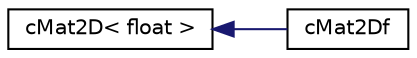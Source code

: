digraph "Graphical Class Hierarchy"
{
 // LATEX_PDF_SIZE
  edge [fontname="Helvetica",fontsize="10",labelfontname="Helvetica",labelfontsize="10"];
  node [fontname="Helvetica",fontsize="10",shape=record];
  rankdir="LR";
  Node0 [label="cMat2D\< float \>",height=0.2,width=0.4,color="black", fillcolor="white", style="filled",URL="$classcMat2D.html",tooltip=" "];
  Node0 -> Node1 [dir="back",color="midnightblue",fontsize="10",style="solid",fontname="Helvetica"];
  Node1 [label="cMat2Df",height=0.2,width=0.4,color="black", fillcolor="white", style="filled",URL="$classcMat2Df.html",tooltip="2D Transformation Matrix"];
}
